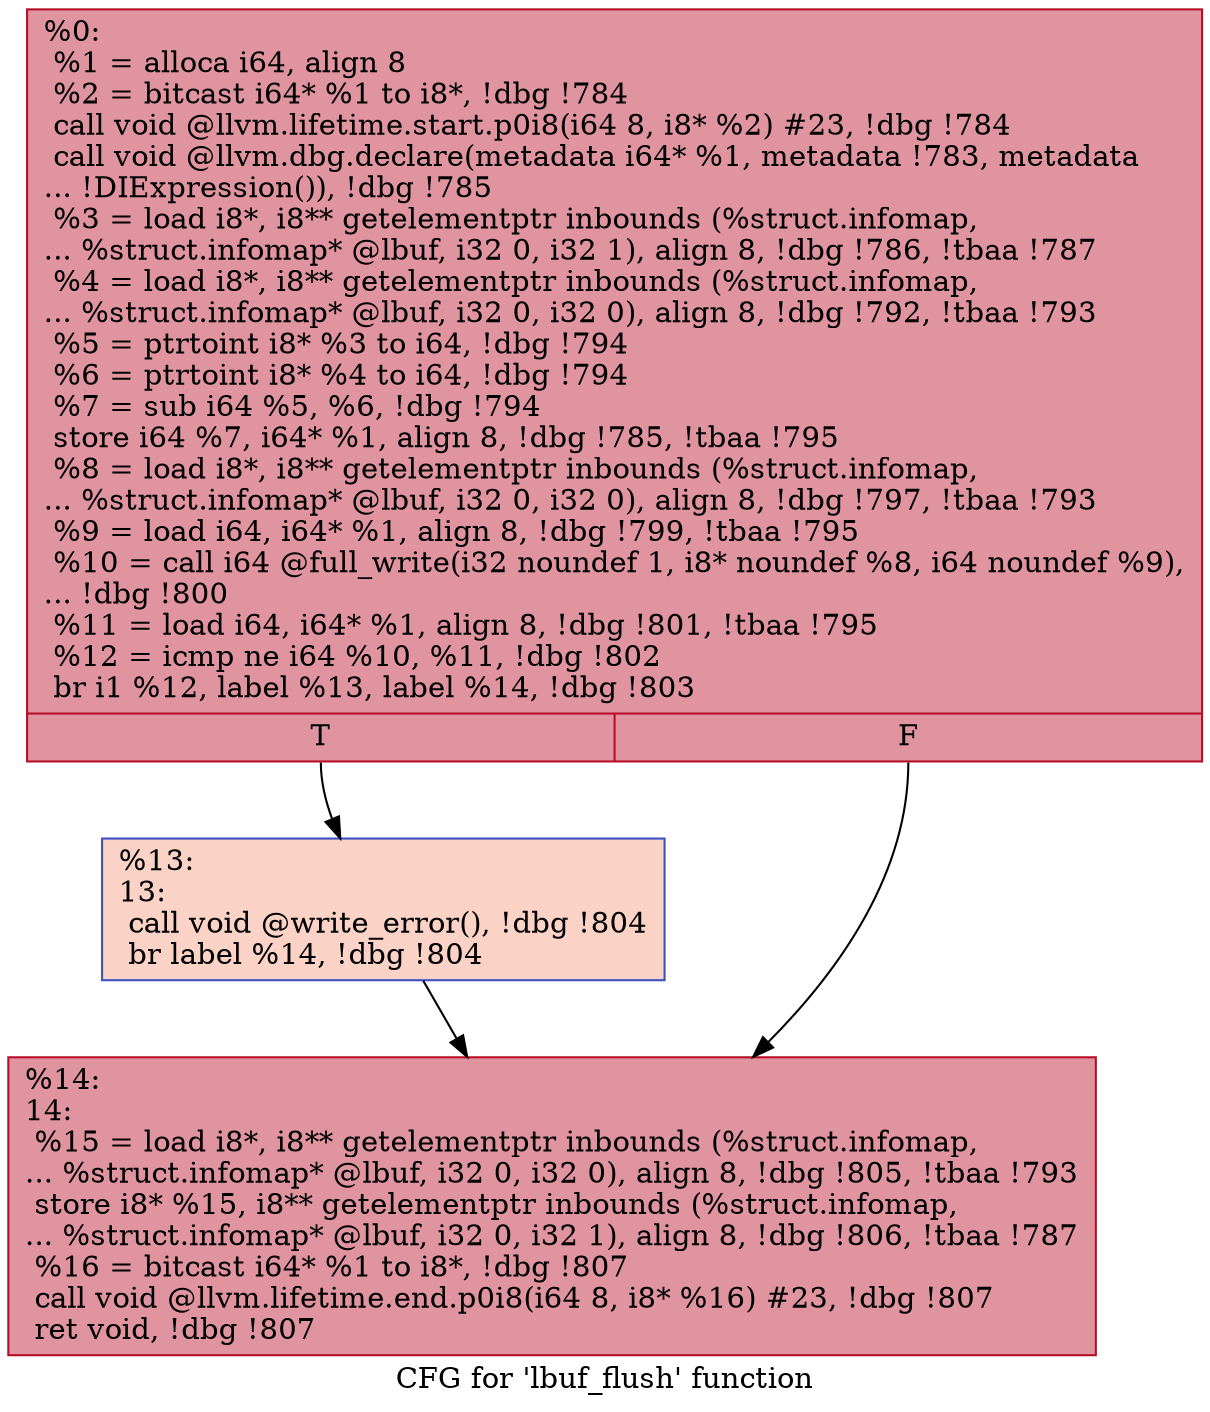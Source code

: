 digraph "CFG for 'lbuf_flush' function" {
	label="CFG for 'lbuf_flush' function";

	Node0x1918090 [shape=record,color="#b70d28ff", style=filled, fillcolor="#b70d2870",label="{%0:\l  %1 = alloca i64, align 8\l  %2 = bitcast i64* %1 to i8*, !dbg !784\l  call void @llvm.lifetime.start.p0i8(i64 8, i8* %2) #23, !dbg !784\l  call void @llvm.dbg.declare(metadata i64* %1, metadata !783, metadata\l... !DIExpression()), !dbg !785\l  %3 = load i8*, i8** getelementptr inbounds (%struct.infomap,\l... %struct.infomap* @lbuf, i32 0, i32 1), align 8, !dbg !786, !tbaa !787\l  %4 = load i8*, i8** getelementptr inbounds (%struct.infomap,\l... %struct.infomap* @lbuf, i32 0, i32 0), align 8, !dbg !792, !tbaa !793\l  %5 = ptrtoint i8* %3 to i64, !dbg !794\l  %6 = ptrtoint i8* %4 to i64, !dbg !794\l  %7 = sub i64 %5, %6, !dbg !794\l  store i64 %7, i64* %1, align 8, !dbg !785, !tbaa !795\l  %8 = load i8*, i8** getelementptr inbounds (%struct.infomap,\l... %struct.infomap* @lbuf, i32 0, i32 0), align 8, !dbg !797, !tbaa !793\l  %9 = load i64, i64* %1, align 8, !dbg !799, !tbaa !795\l  %10 = call i64 @full_write(i32 noundef 1, i8* noundef %8, i64 noundef %9),\l... !dbg !800\l  %11 = load i64, i64* %1, align 8, !dbg !801, !tbaa !795\l  %12 = icmp ne i64 %10, %11, !dbg !802\l  br i1 %12, label %13, label %14, !dbg !803\l|{<s0>T|<s1>F}}"];
	Node0x1918090:s0 -> Node0x19180e0;
	Node0x1918090:s1 -> Node0x1918130;
	Node0x19180e0 [shape=record,color="#3d50c3ff", style=filled, fillcolor="#f59c7d70",label="{%13:\l13:                                               \l  call void @write_error(), !dbg !804\l  br label %14, !dbg !804\l}"];
	Node0x19180e0 -> Node0x1918130;
	Node0x1918130 [shape=record,color="#b70d28ff", style=filled, fillcolor="#b70d2870",label="{%14:\l14:                                               \l  %15 = load i8*, i8** getelementptr inbounds (%struct.infomap,\l... %struct.infomap* @lbuf, i32 0, i32 0), align 8, !dbg !805, !tbaa !793\l  store i8* %15, i8** getelementptr inbounds (%struct.infomap,\l... %struct.infomap* @lbuf, i32 0, i32 1), align 8, !dbg !806, !tbaa !787\l  %16 = bitcast i64* %1 to i8*, !dbg !807\l  call void @llvm.lifetime.end.p0i8(i64 8, i8* %16) #23, !dbg !807\l  ret void, !dbg !807\l}"];
}
